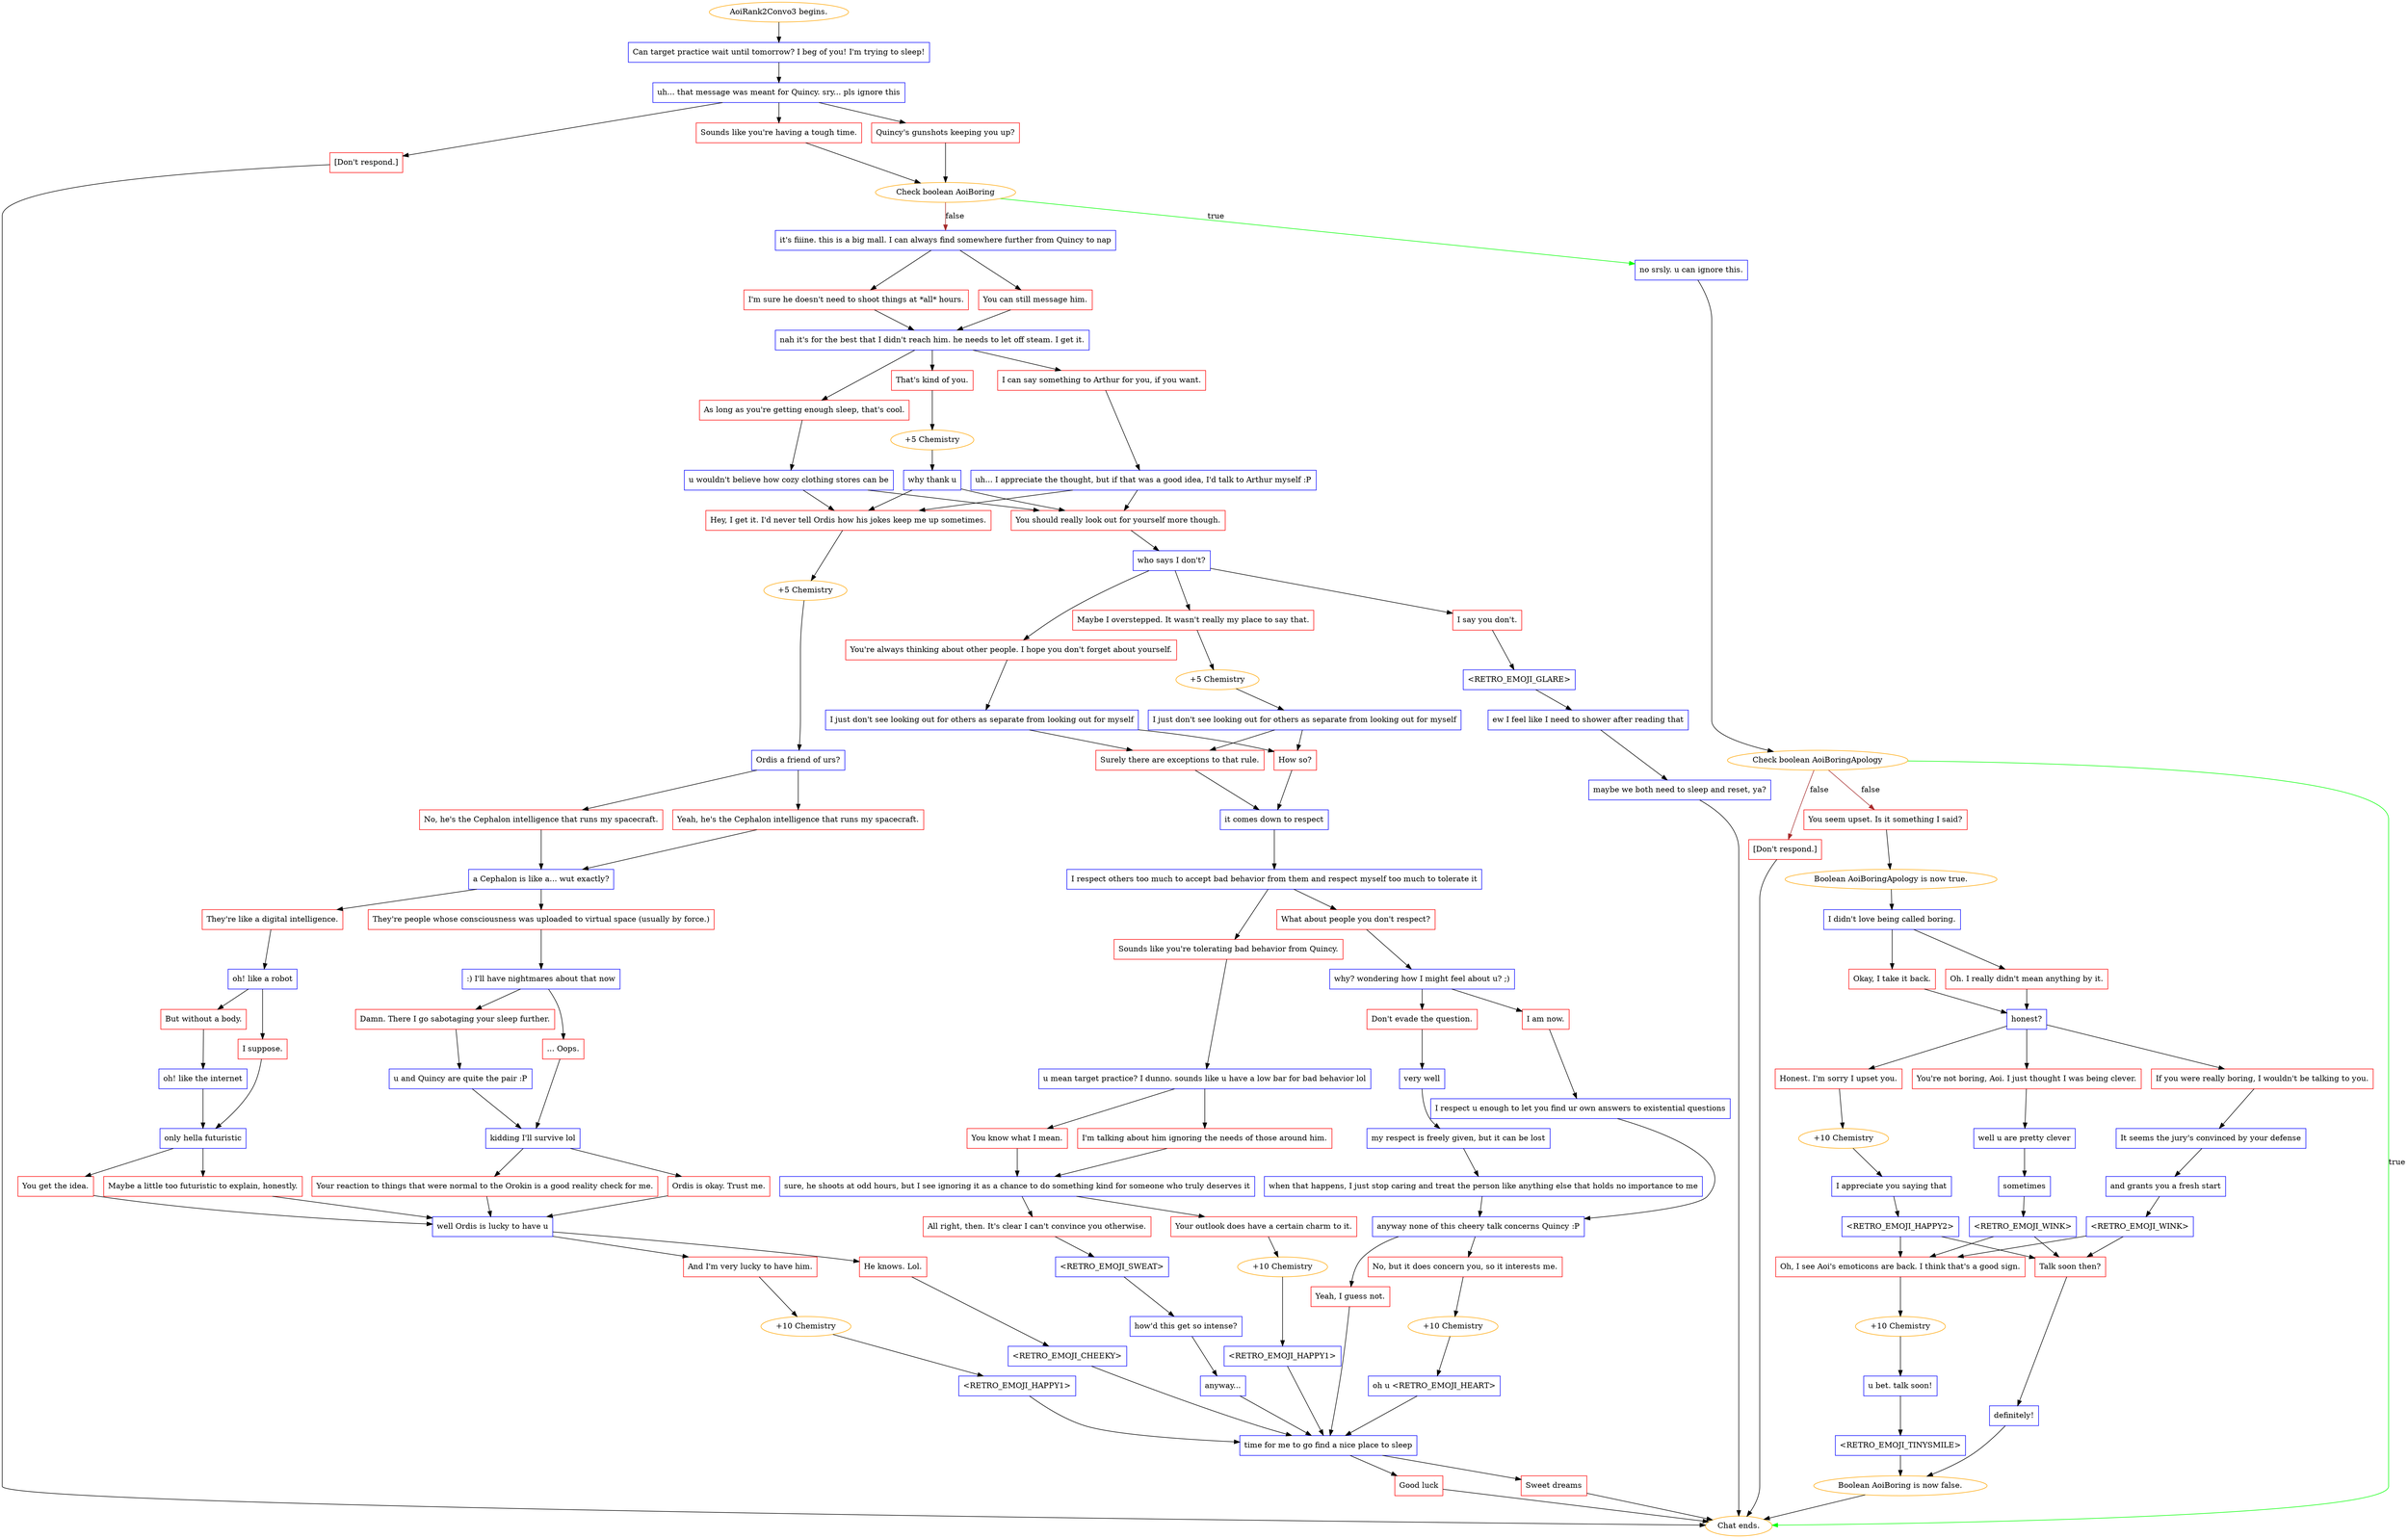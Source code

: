 digraph {
	"AoiRank2Convo3 begins." [color=orange];
		"AoiRank2Convo3 begins." -> 768;
	768 [label="Can target practice wait until tomorrow? I beg of you! I'm trying to sleep!",shape=box,color=blue];
		768 -> 769;
	769 [label="uh... that message was meant for Quincy. sry... pls ignore this",shape=box,color=blue];
		769 -> 770;
		769 -> 771;
		769 -> 772;
	770 [label="Quincy's gunshots keeping you up?",shape=box,color=red];
		770 -> 783;
	771 [label="Sounds like you're having a tough time.",shape=box,color=red];
		771 -> 783;
	772 [label="[Don't respond.]",shape=box,color=red];
		772 -> "Chat ends.";
	783 [label="Check boolean AoiBoring",color=orange];
		783 -> 795 [label=true,color=green];
		783 -> 808 [label=false,color=brown];
	"Chat ends." [color=orange];
	795 [label="no srsly. u can ignore this.",shape=box,color=blue];
		795 -> 781;
	808 [label="it's fiiine. this is a big mall. I can always find somewhere further from Quincy to nap",shape=box,color=blue];
		808 -> 809;
		808 -> 810;
	781 [label="Check boolean AoiBoringApology",color=orange];
		781 -> "Chat ends." [label=true,color=green];
		781 -> 793 [label=false,color=brown];
		781 -> 787 [label=false,color=brown];
	809 [label="I'm sure he doesn't need to shoot things at *all* hours.",shape=box,color=red];
		809 -> 811;
	810 [label="You can still message him.",shape=box,color=red];
		810 -> 811;
	793 [label="You seem upset. Is it something I said?",shape=box,color=red];
		793 -> "/EE/Types/Engine/SetBooleanDialogueNode:AoiBoringApology:777";
	787 [label="[Don't respond.]",shape=box,color=red];
		787 -> "Chat ends.";
	811 [label="nah it's for the best that I didn't reach him. he needs to let off steam. I get it.",shape=box,color=blue];
		811 -> 812;
		811 -> 813;
		811 -> 814;
	"/EE/Types/Engine/SetBooleanDialogueNode:AoiBoringApology:777" [label="Boolean AoiBoringApology is now true.",color=orange];
		"/EE/Types/Engine/SetBooleanDialogueNode:AoiBoringApology:777" -> 777;
	812 [label="I can say something to Arthur for you, if you want.",shape=box,color=red];
		812 -> 815;
	813 [label="That's kind of you.",shape=box,color=red];
		813 -> 818;
	814 [label="As long as you're getting enough sleep, that's cool.",shape=box,color=red];
		814 -> 817;
	777 [label="I didn't love being called boring.",shape=box,color=blue];
		777 -> 800;
		777 -> 775;
	815 [label="uh... I appreciate the thought, but if that was a good idea, I'd talk to Arthur myself :P",shape=box,color=blue];
		815 -> 819;
		815 -> 820;
	818 [label="+5 Chemistry",color=orange];
		818 -> 816;
	817 [label="u wouldn't believe how cozy clothing stores can be",shape=box,color=blue];
		817 -> 819;
		817 -> 820;
	800 [label="Oh. I really didn't mean anything by it.",shape=box,color=red];
		800 -> 805;
	775 [label="Okay, I take it back.",shape=box,color=red];
		775 -> 805;
	819 [label="Hey, I get it. I'd never tell Ordis how his jokes keep me up sometimes.",shape=box,color=red];
		819 -> 822;
	820 [label="You should really look out for yourself more though.",shape=box,color=red];
		820 -> 823;
	816 [label="why thank u",shape=box,color=blue];
		816 -> 819;
		816 -> 820;
	805 [label="honest?",shape=box,color=blue];
		805 -> 799;
		805 -> 797;
		805 -> 791;
	822 [label="+5 Chemistry",color=orange];
		822 -> 821;
	823 [label="who says I don't?",shape=box,color=blue];
		823 -> 824;
		823 -> 825;
		823 -> 826;
	799 [label="Honest. I'm sorry I upset you.",shape=box,color=red];
		799 -> 807;
	797 [label="You're not boring, Aoi. I just thought I was being clever.",shape=box,color=red];
		797 -> 774;
	791 [label="If you were really boring, I wouldn't be talking to you.",shape=box,color=red];
		791 -> 789;
	821 [label="Ordis a friend of urs?",shape=box,color=blue];
		821 -> 827;
		821 -> 828;
	824 [label="You're always thinking about other people. I hope you don't forget about yourself.",shape=box,color=red];
		824 -> 852;
	825 [label="Maybe I overstepped. It wasn't really my place to say that.",shape=box,color=red];
		825 -> 855;
	826 [label="I say you don't.",shape=box,color=red];
		826 -> 854;
	807 [label="+10 Chemistry",color=orange];
		807 -> 778;
	774 [label="well u are pretty clever",shape=box,color=blue];
		774 -> 788;
	789 [label="It seems the jury's convinced by your defense",shape=box,color=blue];
		789 -> 796;
	827 [label="Yeah, he's the Cephalon intelligence that runs my spacecraft.",shape=box,color=red];
		827 -> 829;
	828 [label="No, he's the Cephalon intelligence that runs my spacecraft.",shape=box,color=red];
		828 -> 829;
	852 [label="I just don't see looking out for others as separate from looking out for myself",shape=box,color=blue];
		852 -> 859;
		852 -> 860;
	855 [label="+5 Chemistry",color=orange];
		855 -> 853;
	854 [label="<RETRO_EMOJI_GLARE>",shape=box,color=blue];
		854 -> 856;
	778 [label="I appreciate you saying that",shape=box,color=blue];
		778 -> 804;
	788 [label="sometimes",shape=box,color=blue];
		788 -> 803;
	796 [label="and grants you a fresh start",shape=box,color=blue];
		796 -> 790;
	829 [label="a Cephalon is like a... wut exactly?",shape=box,color=blue];
		829 -> 830;
		829 -> 831;
	859 [label="Surely there are exceptions to that rule.",shape=box,color=red];
		859 -> 862;
	860 [label="How so?",shape=box,color=red];
		860 -> 862;
	853 [label="I just don't see looking out for others as separate from looking out for myself",shape=box,color=blue];
		853 -> 859;
		853 -> 860;
	856 [label="ew I feel like I need to shower after reading that",shape=box,color=blue];
		856 -> 857;
	804 [label="<RETRO_EMOJI_HAPPY2>",shape=box,color=blue];
		804 -> 798;
		804 -> 784;
	803 [label="<RETRO_EMOJI_WINK>",shape=box,color=blue];
		803 -> 798;
		803 -> 784;
	790 [label="<RETRO_EMOJI_WINK>",shape=box,color=blue];
		790 -> 798;
		790 -> 784;
	830 [label="They're like a digital intelligence.",shape=box,color=red];
		830 -> 832;
	831 [label="They're people whose consciousness was uploaded to virtual space (usually by force.)",shape=box,color=red];
		831 -> 833;
	862 [label="it comes down to respect",shape=box,color=blue];
		862 -> 863;
	857 [label="maybe we both need to sleep and reset, ya?",shape=box,color=blue];
		857 -> "Chat ends.";
	798 [label="Talk soon then?",shape=box,color=red];
		798 -> 794;
	784 [label="Oh, I see Aoi's emoticons are back. I think that's a good sign.",shape=box,color=red];
		784 -> 792;
	832 [label="oh! like a robot",shape=box,color=blue];
		832 -> 834;
		832 -> 835;
	833 [label=":) I'll have nightmares about that now",shape=box,color=blue];
		833 -> 836;
		833 -> 837;
	863 [label="I respect others too much to accept bad behavior from them and respect myself too much to tolerate it",shape=box,color=blue];
		863 -> 861;
		863 -> 864;
	794 [label="definitely!",shape=box,color=blue];
		794 -> "/EE/Types/Engine/ResetBooleanDialogueNode:AoiBoring:Chat ends.";
	792 [label="+10 Chemistry",color=orange];
		792 -> 786;
	834 [label="I suppose.",shape=box,color=red];
		834 -> 838;
	835 [label="But without a body.",shape=box,color=red];
		835 -> 839;
	836 [label="Damn. There I go sabotaging your sleep further.",shape=box,color=red];
		836 -> 840;
	837 [label="... Oops.",shape=box,color=red];
		837 -> 841;
	861 [label="What about people you don't respect?",shape=box,color=red];
		861 -> 865;
	864 [label="Sounds like you're tolerating bad behavior from Quincy.",shape=box,color=red];
		864 -> 866;
	"/EE/Types/Engine/ResetBooleanDialogueNode:AoiBoring:Chat ends." [label="Boolean AoiBoring is now false.",color=orange];
		"/EE/Types/Engine/ResetBooleanDialogueNode:AoiBoring:Chat ends." -> "Chat ends.";
	786 [label="u bet. talk soon!",shape=box,color=blue];
		786 -> 801;
	838 [label="only hella futuristic",shape=box,color=blue];
		838 -> 842;
		838 -> 843;
	839 [label="oh! like the internet",shape=box,color=blue];
		839 -> 838;
	840 [label="u and Quincy are quite the pair :P",shape=box,color=blue];
		840 -> 841;
	841 [label="kidding I'll survive lol",shape=box,color=blue];
		841 -> 844;
		841 -> 845;
	865 [label="why? wondering how I might feel about u? ;)",shape=box,color=blue];
		865 -> 867;
		865 -> 868;
	866 [label="u mean target practice? I dunno. sounds like u have a low bar for bad behavior lol",shape=box,color=blue];
		866 -> 869;
		866 -> 870;
	801 [label="<RETRO_EMOJI_TINYSMILE>",shape=box,color=blue];
		801 -> "/EE/Types/Engine/ResetBooleanDialogueNode:AoiBoring:Chat ends.";
	842 [label="You get the idea.",shape=box,color=red];
		842 -> 846;
	843 [label="Maybe a little too futuristic to explain, honestly.",shape=box,color=red];
		843 -> 846;
	844 [label="Ordis is okay. Trust me.",shape=box,color=red];
		844 -> 846;
	845 [label="Your reaction to things that were normal to the Orokin is a good reality check for me.",shape=box,color=red];
		845 -> 846;
	867 [label="I am now.",shape=box,color=red];
		867 -> 871;
	868 [label="Don't evade the question.",shape=box,color=red];
		868 -> 872;
	869 [label="You know what I mean.",shape=box,color=red];
		869 -> 884;
	870 [label="I'm talking about him ignoring the needs of those around him.",shape=box,color=red];
		870 -> 884;
	846 [label="well Ordis is lucky to have u",shape=box,color=blue];
		846 -> 847;
		846 -> 848;
	871 [label="I respect u enough to let you find ur own answers to existential questions",shape=box,color=blue];
		871 -> 875;
	872 [label="very well",shape=box,color=blue];
		872 -> 873;
	884 [label="sure, he shoots at odd hours, but I see ignoring it as a chance to do something kind for someone who truly deserves it",shape=box,color=blue];
		884 -> 885;
		884 -> 886;
	847 [label="He knows. Lol.",shape=box,color=red];
		847 -> 849;
	848 [label="And I'm very lucky to have him.",shape=box,color=red];
		848 -> 851;
	875 [label="anyway none of this cheery talk concerns Quincy :P",shape=box,color=blue];
		875 -> 876;
		875 -> 877;
	873 [label="my respect is freely given, but it can be lost",shape=box,color=blue];
		873 -> 874;
	885 [label="All right, then. It's clear I can't convince you otherwise.",shape=box,color=red];
		885 -> 887;
	886 [label="Your outlook does have a certain charm to it.",shape=box,color=red];
		886 -> 891;
	849 [label="<RETRO_EMOJI_CHEEKY>",shape=box,color=blue];
		849 -> 880;
	851 [label="+10 Chemistry",color=orange];
		851 -> 850;
	876 [label="No, but it does concern you, so it interests me.",shape=box,color=red];
		876 -> 879;
	877 [label="Yeah, I guess not.",shape=box,color=red];
		877 -> 880;
	874 [label="when that happens, I just stop caring and treat the person like anything else that holds no importance to me",shape=box,color=blue];
		874 -> 875;
	887 [label="<RETRO_EMOJI_SWEAT>",shape=box,color=blue];
		887 -> 888;
	891 [label="+10 Chemistry",color=orange];
		891 -> 890;
	880 [label="time for me to go find a nice place to sleep",shape=box,color=blue];
		880 -> 881;
		880 -> 882;
	850 [label="<RETRO_EMOJI_HAPPY1>",shape=box,color=blue];
		850 -> 880;
	879 [label="+10 Chemistry",color=orange];
		879 -> 878;
	888 [label="how'd this get so intense?",shape=box,color=blue];
		888 -> 889;
	890 [label="<RETRO_EMOJI_HAPPY1>",shape=box,color=blue];
		890 -> 880;
	881 [label="Good luck",shape=box,color=red];
		881 -> "Chat ends.";
	882 [label="Sweet dreams",shape=box,color=red];
		882 -> "Chat ends.";
	878 [label="oh u <RETRO_EMOJI_HEART>",shape=box,color=blue];
		878 -> 880;
	889 [label="anyway...",shape=box,color=blue];
		889 -> 880;
}